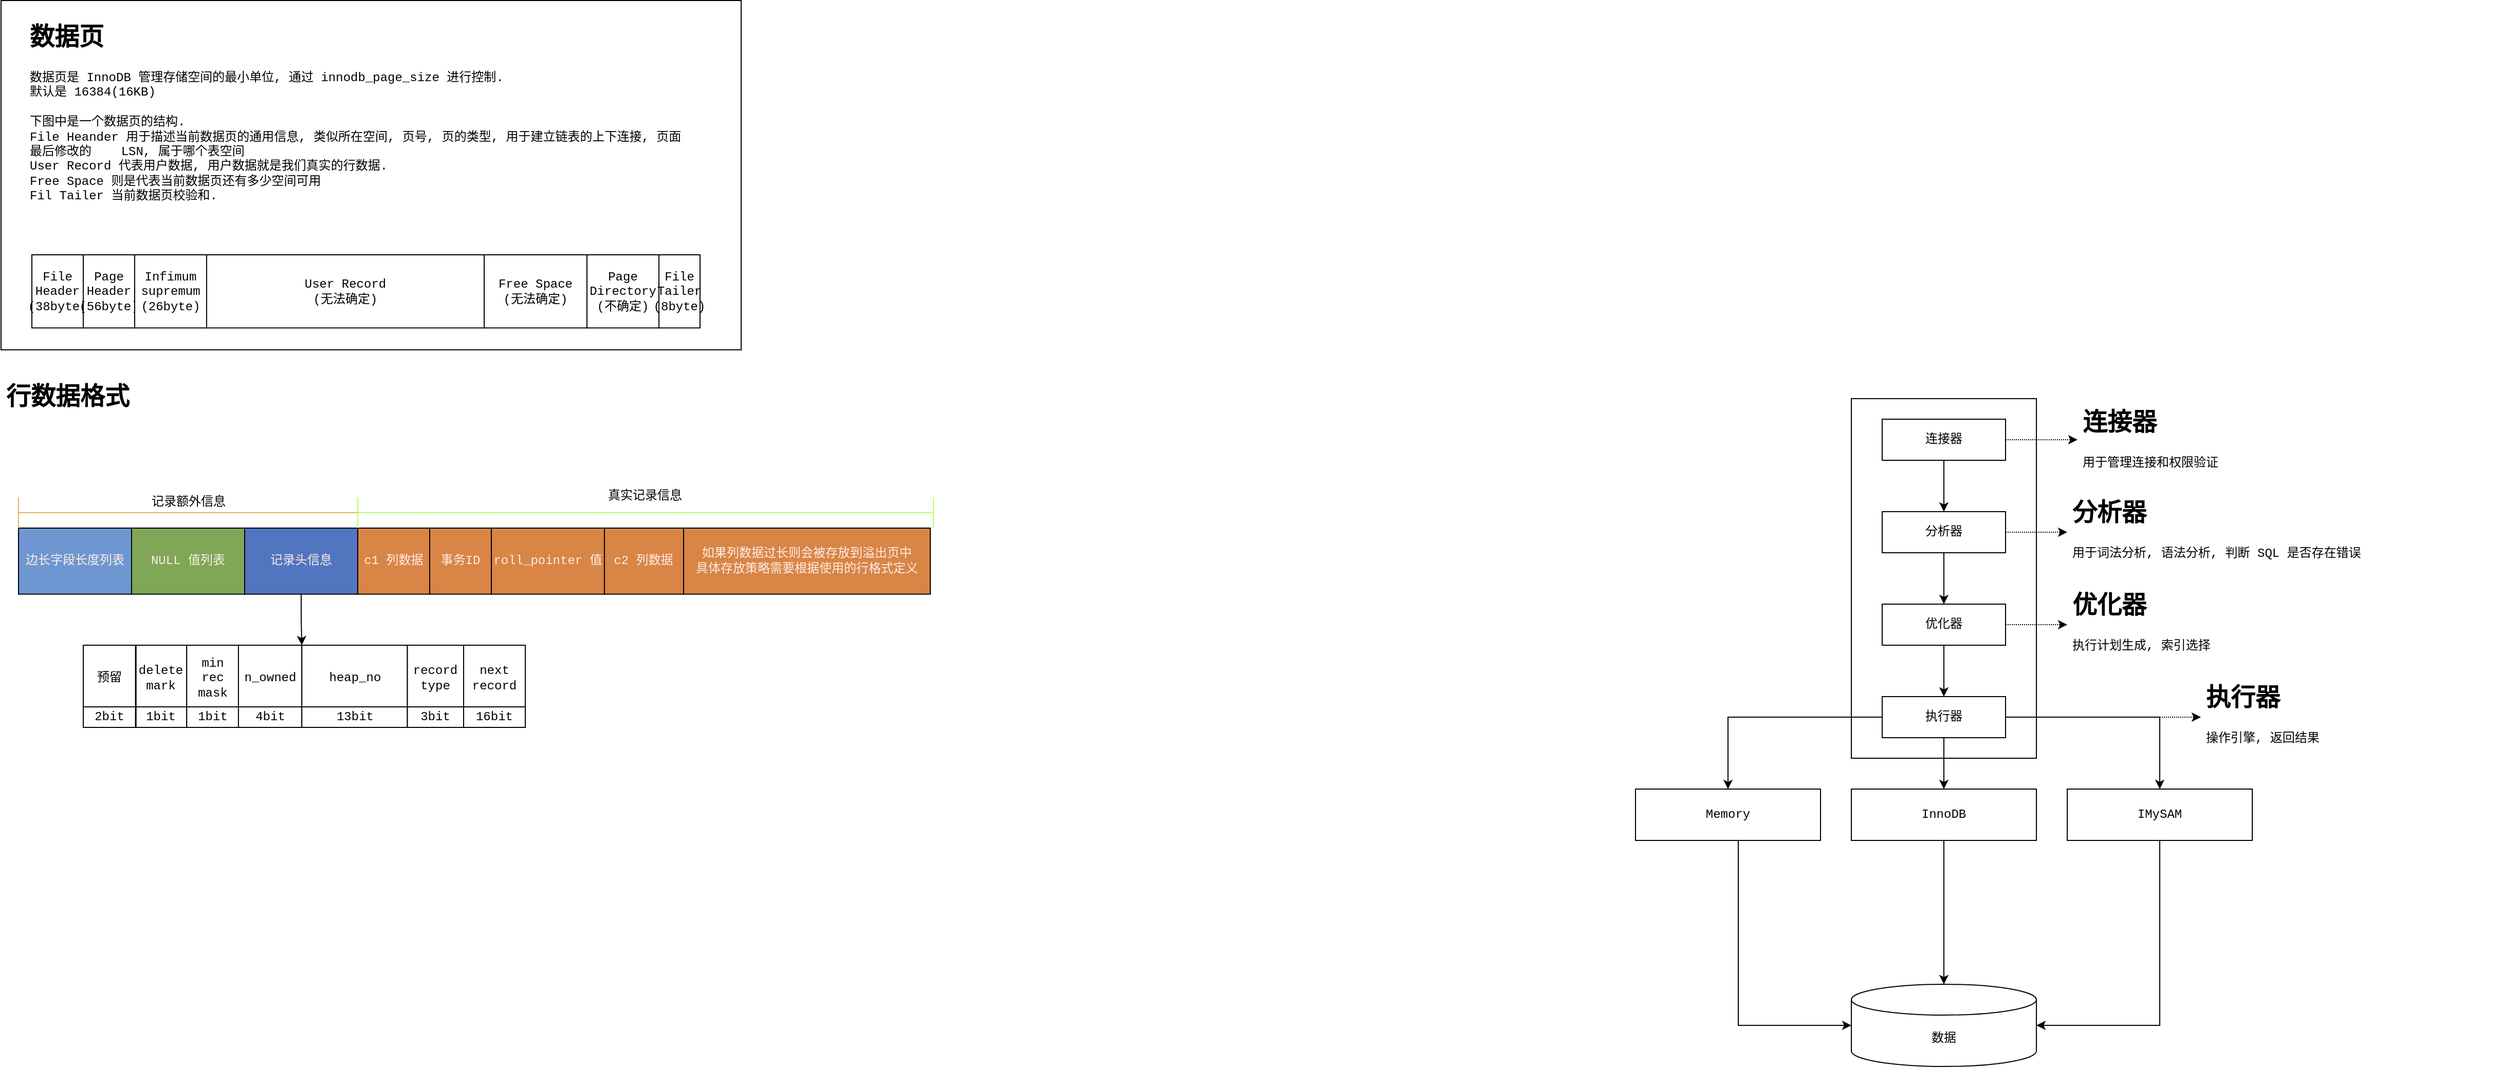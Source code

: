 <mxfile version="20.5.1" type="github">
  <diagram id="IUVNri6rh-2-FdHcO7aX" name="第 1 页">
    <mxGraphModel dx="3083" dy="2825" grid="1" gridSize="10" guides="1" tooltips="1" connect="1" arrows="1" fold="1" page="1" pageScale="1" pageWidth="850" pageHeight="1100" math="0" shadow="0">
      <root>
        <mxCell id="0" />
        <mxCell id="1" parent="0" />
        <mxCell id="YAavre0zh-Ue7fDhdw5P-1" value="" style="rounded=0;whiteSpace=wrap;html=1;fontFamily=Courier New;labelBackgroundColor=none;" vertex="1" parent="1">
          <mxGeometry x="110" y="280" width="180" height="350" as="geometry" />
        </mxCell>
        <mxCell id="YAavre0zh-Ue7fDhdw5P-8" style="edgeStyle=orthogonalEdgeStyle;rounded=0;orthogonalLoop=1;jettySize=auto;html=1;entryX=0.5;entryY=0;entryDx=0;entryDy=0;fontFamily=Courier New;labelBackgroundColor=none;" edge="1" parent="1" source="YAavre0zh-Ue7fDhdw5P-2" target="YAavre0zh-Ue7fDhdw5P-3">
          <mxGeometry relative="1" as="geometry" />
        </mxCell>
        <mxCell id="YAavre0zh-Ue7fDhdw5P-14" style="edgeStyle=orthogonalEdgeStyle;rounded=0;orthogonalLoop=1;jettySize=auto;html=1;dashed=1;dashPattern=1 1;fontFamily=Courier New;labelBackgroundColor=none;" edge="1" parent="1" source="YAavre0zh-Ue7fDhdw5P-2" target="YAavre0zh-Ue7fDhdw5P-17">
          <mxGeometry relative="1" as="geometry">
            <mxPoint x="330" y="320" as="targetPoint" />
          </mxGeometry>
        </mxCell>
        <mxCell id="YAavre0zh-Ue7fDhdw5P-2" value="连接器" style="rounded=0;whiteSpace=wrap;html=1;fontFamily=Courier New;labelBackgroundColor=none;" vertex="1" parent="1">
          <mxGeometry x="140" y="300" width="120" height="40" as="geometry" />
        </mxCell>
        <mxCell id="YAavre0zh-Ue7fDhdw5P-9" style="edgeStyle=orthogonalEdgeStyle;rounded=0;orthogonalLoop=1;jettySize=auto;html=1;entryX=0.5;entryY=0;entryDx=0;entryDy=0;fontFamily=Courier New;labelBackgroundColor=none;" edge="1" parent="1" source="YAavre0zh-Ue7fDhdw5P-3" target="YAavre0zh-Ue7fDhdw5P-4">
          <mxGeometry relative="1" as="geometry" />
        </mxCell>
        <mxCell id="YAavre0zh-Ue7fDhdw5P-16" style="edgeStyle=orthogonalEdgeStyle;rounded=0;orthogonalLoop=1;jettySize=auto;html=1;dashed=1;dashPattern=1 1;fontFamily=Courier New;labelBackgroundColor=none;" edge="1" parent="1" source="YAavre0zh-Ue7fDhdw5P-3" target="YAavre0zh-Ue7fDhdw5P-18">
          <mxGeometry relative="1" as="geometry">
            <mxPoint x="330" y="390" as="targetPoint" />
          </mxGeometry>
        </mxCell>
        <mxCell id="YAavre0zh-Ue7fDhdw5P-3" value="分析器" style="rounded=0;whiteSpace=wrap;html=1;fontFamily=Courier New;labelBackgroundColor=none;" vertex="1" parent="1">
          <mxGeometry x="140" y="390" width="120" height="40" as="geometry" />
        </mxCell>
        <mxCell id="YAavre0zh-Ue7fDhdw5P-10" style="edgeStyle=orthogonalEdgeStyle;rounded=0;orthogonalLoop=1;jettySize=auto;html=1;fontFamily=Courier New;labelBackgroundColor=none;" edge="1" parent="1" source="YAavre0zh-Ue7fDhdw5P-4" target="YAavre0zh-Ue7fDhdw5P-5">
          <mxGeometry relative="1" as="geometry" />
        </mxCell>
        <mxCell id="YAavre0zh-Ue7fDhdw5P-20" style="edgeStyle=orthogonalEdgeStyle;rounded=0;orthogonalLoop=1;jettySize=auto;html=1;dashed=1;dashPattern=1 1;fontFamily=Courier New;labelBackgroundColor=none;" edge="1" parent="1" source="YAavre0zh-Ue7fDhdw5P-4" target="YAavre0zh-Ue7fDhdw5P-19">
          <mxGeometry relative="1" as="geometry" />
        </mxCell>
        <mxCell id="YAavre0zh-Ue7fDhdw5P-4" value="优化器" style="rounded=0;whiteSpace=wrap;html=1;fontFamily=Courier New;labelBackgroundColor=none;" vertex="1" parent="1">
          <mxGeometry x="140" y="480" width="120" height="40" as="geometry" />
        </mxCell>
        <mxCell id="YAavre0zh-Ue7fDhdw5P-11" style="edgeStyle=orthogonalEdgeStyle;rounded=0;orthogonalLoop=1;jettySize=auto;html=1;entryX=0.5;entryY=0;entryDx=0;entryDy=0;fontFamily=Courier New;labelBackgroundColor=none;" edge="1" parent="1" source="YAavre0zh-Ue7fDhdw5P-5" target="YAavre0zh-Ue7fDhdw5P-7">
          <mxGeometry relative="1" as="geometry" />
        </mxCell>
        <mxCell id="YAavre0zh-Ue7fDhdw5P-24" style="edgeStyle=orthogonalEdgeStyle;rounded=0;orthogonalLoop=1;jettySize=auto;html=1;fontFamily=Courier New;labelBackgroundColor=none;" edge="1" parent="1" source="YAavre0zh-Ue7fDhdw5P-5" target="YAavre0zh-Ue7fDhdw5P-22">
          <mxGeometry relative="1" as="geometry" />
        </mxCell>
        <mxCell id="YAavre0zh-Ue7fDhdw5P-25" style="edgeStyle=orthogonalEdgeStyle;rounded=0;orthogonalLoop=1;jettySize=auto;html=1;dashed=1;dashPattern=1 1;fontFamily=Courier New;labelBackgroundColor=none;" edge="1" parent="1" source="YAavre0zh-Ue7fDhdw5P-5" target="YAavre0zh-Ue7fDhdw5P-21">
          <mxGeometry relative="1" as="geometry" />
        </mxCell>
        <mxCell id="YAavre0zh-Ue7fDhdw5P-27" style="edgeStyle=orthogonalEdgeStyle;rounded=0;orthogonalLoop=1;jettySize=auto;html=1;entryX=0.5;entryY=0;entryDx=0;entryDy=0;fontFamily=Courier New;labelBackgroundColor=none;" edge="1" parent="1" source="YAavre0zh-Ue7fDhdw5P-5" target="YAavre0zh-Ue7fDhdw5P-26">
          <mxGeometry relative="1" as="geometry" />
        </mxCell>
        <mxCell id="YAavre0zh-Ue7fDhdw5P-5" value="执行器" style="rounded=0;whiteSpace=wrap;html=1;fontFamily=Courier New;labelBackgroundColor=none;" vertex="1" parent="1">
          <mxGeometry x="140" y="570" width="120" height="40" as="geometry" />
        </mxCell>
        <mxCell id="YAavre0zh-Ue7fDhdw5P-6" value="数据" style="shape=cylinder3;whiteSpace=wrap;html=1;boundedLbl=1;backgroundOutline=1;size=15;fontFamily=Courier New;labelBackgroundColor=none;" vertex="1" parent="1">
          <mxGeometry x="110" y="850" width="180" height="80" as="geometry" />
        </mxCell>
        <mxCell id="YAavre0zh-Ue7fDhdw5P-12" style="edgeStyle=orthogonalEdgeStyle;rounded=0;orthogonalLoop=1;jettySize=auto;html=1;fontFamily=Courier New;labelBackgroundColor=none;" edge="1" parent="1" source="YAavre0zh-Ue7fDhdw5P-7" target="YAavre0zh-Ue7fDhdw5P-6">
          <mxGeometry relative="1" as="geometry" />
        </mxCell>
        <mxCell id="YAavre0zh-Ue7fDhdw5P-7" value="InnoDB" style="rounded=0;whiteSpace=wrap;html=1;fontFamily=Courier New;labelBackgroundColor=none;" vertex="1" parent="1">
          <mxGeometry x="110" y="660" width="180" height="50" as="geometry" />
        </mxCell>
        <mxCell id="YAavre0zh-Ue7fDhdw5P-17" value="&lt;h1&gt;连接器&lt;/h1&gt;&lt;div&gt;&lt;span style=&quot;text-align: center;&quot;&gt;用于管理连接和权限验证&lt;/span&gt;&lt;br&gt;&lt;/div&gt;" style="text;html=1;strokeColor=none;fillColor=none;spacing=5;spacingTop=-20;whiteSpace=wrap;overflow=hidden;rounded=0;labelBackgroundColor=none;fontFamily=Courier New;" vertex="1" parent="1">
          <mxGeometry x="330" y="285" width="160" height="70" as="geometry" />
        </mxCell>
        <mxCell id="YAavre0zh-Ue7fDhdw5P-18" value="&lt;h1&gt;分析器&lt;/h1&gt;&lt;div&gt;&lt;span style=&quot;text-align: center;&quot;&gt;用于词法分析, 语法分析, 判断 SQL 是否存在错误&lt;/span&gt;&lt;br&gt;&lt;/div&gt;" style="text;html=1;strokeColor=none;fillColor=none;spacing=5;spacingTop=-20;whiteSpace=wrap;overflow=hidden;rounded=0;labelBackgroundColor=none;fontFamily=Courier New;" vertex="1" parent="1">
          <mxGeometry x="320" y="372.5" width="290" height="75" as="geometry" />
        </mxCell>
        <mxCell id="YAavre0zh-Ue7fDhdw5P-19" value="&lt;h1&gt;优化器&lt;/h1&gt;&lt;div style=&quot;text-align: center;&quot;&gt;执行计划生成, 索引选择&lt;/div&gt;" style="text;html=1;strokeColor=none;fillColor=none;spacing=5;spacingTop=-20;whiteSpace=wrap;overflow=hidden;rounded=0;labelBackgroundColor=none;fontFamily=Courier New;" vertex="1" parent="1">
          <mxGeometry x="320" y="462.5" width="290" height="75" as="geometry" />
        </mxCell>
        <mxCell id="YAavre0zh-Ue7fDhdw5P-21" value="&lt;h1&gt;执行器&lt;/h1&gt;&lt;div style=&quot;text-align: center;&quot;&gt;操作引擎, 返回结果&lt;/div&gt;" style="text;html=1;strokeColor=none;fillColor=none;spacing=5;spacingTop=-20;whiteSpace=wrap;overflow=hidden;rounded=0;labelBackgroundColor=none;fontFamily=Courier New;" vertex="1" parent="1">
          <mxGeometry x="450" y="552.5" width="290" height="75" as="geometry" />
        </mxCell>
        <mxCell id="YAavre0zh-Ue7fDhdw5P-23" style="edgeStyle=orthogonalEdgeStyle;rounded=0;orthogonalLoop=1;jettySize=auto;html=1;fontFamily=Courier New;labelBackgroundColor=none;" edge="1" parent="1" source="YAavre0zh-Ue7fDhdw5P-22" target="YAavre0zh-Ue7fDhdw5P-6">
          <mxGeometry relative="1" as="geometry">
            <Array as="points">
              <mxPoint y="890" />
            </Array>
          </mxGeometry>
        </mxCell>
        <mxCell id="YAavre0zh-Ue7fDhdw5P-22" value="Memory" style="rounded=0;whiteSpace=wrap;html=1;fontFamily=Courier New;labelBackgroundColor=none;" vertex="1" parent="1">
          <mxGeometry x="-100" y="660" width="180" height="50" as="geometry" />
        </mxCell>
        <mxCell id="YAavre0zh-Ue7fDhdw5P-28" style="edgeStyle=orthogonalEdgeStyle;rounded=0;orthogonalLoop=1;jettySize=auto;html=1;fontFamily=Courier New;labelBackgroundColor=none;" edge="1" parent="1" source="YAavre0zh-Ue7fDhdw5P-26" target="YAavre0zh-Ue7fDhdw5P-6">
          <mxGeometry relative="1" as="geometry">
            <Array as="points">
              <mxPoint x="410" y="890" />
            </Array>
          </mxGeometry>
        </mxCell>
        <mxCell id="YAavre0zh-Ue7fDhdw5P-26" value="IMySAM" style="rounded=0;whiteSpace=wrap;html=1;fontFamily=Courier New;labelBackgroundColor=none;" vertex="1" parent="1">
          <mxGeometry x="320" y="660" width="180" height="50" as="geometry" />
        </mxCell>
        <mxCell id="YAavre0zh-Ue7fDhdw5P-31" value="" style="group;fontFamily=Courier New;labelBackgroundColor=none;" vertex="1" connectable="0" parent="1">
          <mxGeometry x="-1690" y="-107.5" width="1260" height="340" as="geometry" />
        </mxCell>
        <mxCell id="YAavre0zh-Ue7fDhdw5P-29" value="" style="rounded=0;whiteSpace=wrap;html=1;labelBackgroundColor=none;fontFamily=Courier New;" vertex="1" parent="YAavre0zh-Ue7fDhdw5P-31">
          <mxGeometry width="720" height="340" as="geometry" />
        </mxCell>
        <mxCell id="YAavre0zh-Ue7fDhdw5P-30" value="&lt;h1&gt;数据页&lt;/h1&gt;&lt;div&gt;数据页是 InnoDB 管理存储空间的最小单位, 通过 innodb_page_size 进行控制.&amp;nbsp;&lt;/div&gt;&lt;div&gt;默认是 16384(16KB)&lt;/div&gt;&lt;div&gt;&lt;br&gt;&lt;/div&gt;&lt;div&gt;下图中是一个数据页的结构.&lt;/div&gt;&lt;div&gt;File Heander 用于描述当前数据页的通用信息, 类似所在空间, 页号, 页的类型, 用于建立链表的上下连接, 页面最后修改的 &lt;span style=&quot;white-space: pre;&quot;&gt;	&lt;/span&gt;&lt;span style=&quot;white-space: pre;&quot;&gt;	&lt;/span&gt;&lt;span style=&quot;white-space: pre;&quot;&gt;	&lt;/span&gt;LSN, 属于哪个表空间&lt;/div&gt;&lt;div&gt;User Record 代表用户数据, 用户数据就是我们真实的行数据.&lt;/div&gt;&lt;div&gt;Free Space 则是代表当前数据页还有多少空间可用&lt;/div&gt;&lt;div&gt;Fil Tailer 当前数据页校验和.&lt;/div&gt;&lt;div&gt;&lt;br&gt;&lt;/div&gt;" style="text;html=1;strokeColor=none;fillColor=none;spacing=5;spacingTop=-20;whiteSpace=wrap;overflow=hidden;rounded=0;labelBackgroundColor=none;fontFamily=Courier New;" vertex="1" parent="YAavre0zh-Ue7fDhdw5P-31">
          <mxGeometry x="22.5" y="17.72" width="647.5" height="202.28" as="geometry" />
        </mxCell>
        <mxCell id="YAavre0zh-Ue7fDhdw5P-50" value="" style="group;fontFamily=Courier New;labelBackgroundColor=none;" vertex="1" connectable="0" parent="YAavre0zh-Ue7fDhdw5P-31">
          <mxGeometry x="30" y="247.5" width="650" height="71.17" as="geometry" />
        </mxCell>
        <mxCell id="YAavre0zh-Ue7fDhdw5P-32" value="File&lt;br&gt;Header&lt;br&gt;(38byte)" style="rounded=0;whiteSpace=wrap;html=1;labelBackgroundColor=none;fontFamily=Courier New;" vertex="1" parent="YAavre0zh-Ue7fDhdw5P-50">
          <mxGeometry width="50" height="71.17" as="geometry" />
        </mxCell>
        <mxCell id="YAavre0zh-Ue7fDhdw5P-33" value="Page&lt;br&gt;Header&lt;br&gt;(56byte)" style="rounded=0;whiteSpace=wrap;html=1;labelBackgroundColor=none;fontFamily=Courier New;" vertex="1" parent="YAavre0zh-Ue7fDhdw5P-50">
          <mxGeometry x="50" width="50" height="71.17" as="geometry" />
        </mxCell>
        <mxCell id="YAavre0zh-Ue7fDhdw5P-39" value="Infimum&lt;br&gt;supremum&lt;br&gt;(26byte)" style="rounded=0;whiteSpace=wrap;html=1;labelBackgroundColor=none;fontFamily=Courier New;" vertex="1" parent="YAavre0zh-Ue7fDhdw5P-50">
          <mxGeometry x="100" width="70" height="71.17" as="geometry" />
        </mxCell>
        <mxCell id="YAavre0zh-Ue7fDhdw5P-46" value="User Record&lt;br&gt;(无法确定)" style="rounded=0;whiteSpace=wrap;html=1;labelBackgroundColor=none;fontFamily=Courier New;" vertex="1" parent="YAavre0zh-Ue7fDhdw5P-50">
          <mxGeometry x="170" width="270" height="71.17" as="geometry" />
        </mxCell>
        <mxCell id="YAavre0zh-Ue7fDhdw5P-47" value="Free Space&lt;br&gt;(无法确定)" style="rounded=0;whiteSpace=wrap;html=1;labelBackgroundColor=none;fontFamily=Courier New;" vertex="1" parent="YAavre0zh-Ue7fDhdw5P-50">
          <mxGeometry x="440" width="100" height="71.17" as="geometry" />
        </mxCell>
        <mxCell id="YAavre0zh-Ue7fDhdw5P-48" value="Page&lt;br&gt;Directory&lt;br&gt;(不确定)" style="rounded=0;whiteSpace=wrap;html=1;labelBackgroundColor=none;fontFamily=Courier New;" vertex="1" parent="YAavre0zh-Ue7fDhdw5P-50">
          <mxGeometry x="540" width="70" height="71.17" as="geometry" />
        </mxCell>
        <mxCell id="YAavre0zh-Ue7fDhdw5P-49" value="File&lt;br&gt;Tailer&lt;br&gt;(8byte)" style="rounded=0;whiteSpace=wrap;html=1;labelBackgroundColor=none;fontFamily=Courier New;" vertex="1" parent="YAavre0zh-Ue7fDhdw5P-50">
          <mxGeometry x="610" width="40" height="71.17" as="geometry" />
        </mxCell>
        <mxCell id="YAavre0zh-Ue7fDhdw5P-98" value="" style="group" vertex="1" connectable="0" parent="1">
          <mxGeometry x="-1690" y="260" width="950" height="380" as="geometry" />
        </mxCell>
        <mxCell id="YAavre0zh-Ue7fDhdw5P-96" value="&lt;h1&gt;行数据格式&lt;/h1&gt;" style="text;html=1;strokeColor=none;fillColor=default;spacing=5;spacingTop=-20;whiteSpace=wrap;overflow=hidden;rounded=0;labelBackgroundColor=none;fontFamily=Courier New;fontColor=#000000;" vertex="1" parent="YAavre0zh-Ue7fDhdw5P-98">
          <mxGeometry width="950" height="380" as="geometry" />
        </mxCell>
        <mxCell id="YAavre0zh-Ue7fDhdw5P-97" value="" style="group" vertex="1" connectable="0" parent="YAavre0zh-Ue7fDhdw5P-98">
          <mxGeometry x="17" y="100" width="890" height="240" as="geometry" />
        </mxCell>
        <mxCell id="YAavre0zh-Ue7fDhdw5P-81" value="" style="group" vertex="1" connectable="0" parent="YAavre0zh-Ue7fDhdw5P-97">
          <mxGeometry width="890" height="110.29" as="geometry" />
        </mxCell>
        <mxCell id="YAavre0zh-Ue7fDhdw5P-59" value="边长字段长度列表" style="rounded=0;whiteSpace=wrap;html=1;labelBackgroundColor=none;fillColor=#6e97d1;fontFamily=Courier New;fontColor=#FFECE6;" vertex="1" parent="YAavre0zh-Ue7fDhdw5P-81">
          <mxGeometry y="46.0" width="110" height="64.29" as="geometry" />
        </mxCell>
        <mxCell id="YAavre0zh-Ue7fDhdw5P-60" value="NULL 值列表" style="rounded=0;whiteSpace=wrap;html=1;labelBackgroundColor=none;fontFamily=Courier New;fillColor=#7fa756;fontColor=#FFECE6;" vertex="1" parent="YAavre0zh-Ue7fDhdw5P-81">
          <mxGeometry x="110" y="46.0" width="110" height="64.29" as="geometry" />
        </mxCell>
        <mxCell id="YAavre0zh-Ue7fDhdw5P-61" value="记录头信息" style="rounded=0;whiteSpace=wrap;html=1;labelBackgroundColor=none;fontFamily=Courier New;fillColor=#5275c0;fontColor=#FFECE6;" vertex="1" parent="YAavre0zh-Ue7fDhdw5P-81">
          <mxGeometry x="220" y="46.0" width="110" height="64.29" as="geometry" />
        </mxCell>
        <mxCell id="YAavre0zh-Ue7fDhdw5P-62" value="c1 列数据&lt;span style=&quot;font-size: 0px; text-align: start;&quot;&gt;%3CmxGraphModel%3E%3Croot%3E%3CmxCell%20id%3D%220%22%2F%3E%3CmxCell%20id%3D%221%22%20parent%3D%220%22%2F%3E%3CmxCell%20id%3D%222%22%20value%3D%22%E8%AE%B0%E5%BD%95%E5%A4%B4%E4%BF%A1%E6%81%AF%22%20style%3D%22rounded%3D0%3BwhiteSpace%3Dwrap%3Bhtml%3D1%3BlabelBackgroundColor%3D%23FFFFFF%3B%22%20vertex%3D%221%22%20parent%3D%221%22%3E%3CmxGeometry%20x%3D%22-1430%22%20y%3D%22415.71%22%20width%3D%22110%22%20height%3D%2264.29%22%20as%3D%22geometry%22%2F%3E%3C%2FmxCell%3E%3C%2Froot%3E%3C%2FmxGraphModel%3E&lt;/span&gt;" style="rounded=0;whiteSpace=wrap;html=1;labelBackgroundColor=none;fontFamily=Courier New;fillColor=#d88546;fontColor=#FFECE6;" vertex="1" parent="YAavre0zh-Ue7fDhdw5P-81">
          <mxGeometry x="330" y="46" width="70" height="64.29" as="geometry" />
        </mxCell>
        <mxCell id="YAavre0zh-Ue7fDhdw5P-63" value="c2 列数据&lt;span style=&quot;font-size: 0px; text-align: start;&quot;&gt;%3CmxGraphModel%3E%3Croot%3E%3CmxCell%20id%3D%220%22%2F%3E%3CmxCell%20id%3D%221%22%20parent%3D%220%22%2F%3E%3CmxCell%20id%3D%222%22%20value%3D%22%E8%AE%B0%E5%BD%95%E5%A4%B4%E4%BF%A1%E6%81%AF%22%20style%3D%22rounded%3D0%3BwhiteSpace%3Dwrap%3Bhtml%3D1%3BlabelBackgroundColor%3D%23FFFFFF%3B%22%20vertex%3D%221%22%20parent%3D%221%22%3E%3CmxGeometry%20x%3D%22-1430%22%20y%3D%22415.71%22%20width%3D%22110%22%20height%3D%2264.29%22%20as%3D%22geometry%22%2F%3E%3C%2FmxCell%3E%3C%2Froot%3E%3C%2FmxGraphModel%3E&lt;/span&gt;" style="rounded=0;whiteSpace=wrap;html=1;labelBackgroundColor=none;fontFamily=Courier New;fillColor=#D88546;fontColor=#FFECE6;" vertex="1" parent="YAavre0zh-Ue7fDhdw5P-81">
          <mxGeometry x="569" y="46" width="78" height="64.29" as="geometry" />
        </mxCell>
        <mxCell id="YAavre0zh-Ue7fDhdw5P-64" value="事务ID&lt;span style=&quot;font-size: 0px; text-align: start;&quot;&gt;%3CmxGraphModel%3E%3Croot%3E%3CmxCell%20id%3D%220%22%2F%3E%3CmxCell%20id%3D%221%22%20parent%3D%220%22%2F%3E%3CmxCell%20id%3D%222%22%20value%3D%22c2%20%E5%88%97%E6%95%B0%E6%8D%AE%26lt%3Bspan%20style%3D%26quot%3Bcolor%3A%20rgba(0%2C%200%2C%200%2C%200)%3B%20font-family%3A%20monospace%3B%20font-size%3A%200px%3B%20text-align%3A%20start%3B%20background-color%3A%20rgb(248%2C%20249%2C%20250)%3B%26quot%3B%26gt%3B%253CmxGraphModel%253E%253Croot%253E%253CmxCell%2520id%253D%25220%2522%252F%253E%253CmxCell%2520id%253D%25221%2522%2520parent%253D%25220%2522%252F%253E%253CmxCell%2520id%253D%25222%2522%2520value%253D%2522%25E8%25AE%25B0%25E5%25BD%2595%25E5%25A4%25B4%25E4%25BF%25A1%25E6%2581%25AF%2522%2520style%253D%2522rounded%253D0%253BwhiteSpace%253Dwrap%253Bhtml%253D1%253BlabelBackgroundColor%253D%2523FFFFFF%253B%2522%2520vertex%253D%25221%2522%2520parent%253D%25221%2522%253E%253CmxGeometry%2520x%253D%2522-1430%2522%2520y%253D%2522415.71%2522%2520width%253D%2522110%2522%2520height%253D%252264.29%2522%2520as%253D%2522geometry%2522%252F%253E%253C%252FmxCell%253E%253C%252Froot%253E%253C%252FmxGraphModel%253E%26lt%3B%2Fspan%26gt%3B%22%20style%3D%22rounded%3D0%3BwhiteSpace%3Dwrap%3Bhtml%3D1%3BlabelBackgroundColor%3D%23FFFFFF%3B%22%20vertex%3D%221%22%20parent%3D%221%22%3E%3CmxGeometry%20x%3D%22-1160%22%20y%3D%22415.71%22%20width%3D%2260%22%20height%3D%2264.29%22%20as%3D%22geometry%22%2F%3E%3C%2FmxCell%3E%3C%2Froot%3E%3C%2FmxGraphModel%3E&lt;/span&gt;" style="rounded=0;whiteSpace=wrap;html=1;labelBackgroundColor=none;fontFamily=Courier New;fillColor=#D88546;fontColor=#FFECE6;" vertex="1" parent="YAavre0zh-Ue7fDhdw5P-81">
          <mxGeometry x="400" y="46.0" width="60" height="64.29" as="geometry" />
        </mxCell>
        <mxCell id="YAavre0zh-Ue7fDhdw5P-65" value="roll_pointer 值" style="rounded=0;whiteSpace=wrap;html=1;labelBackgroundColor=none;fontFamily=Courier New;fillColor=#D88546;fontColor=#FFECE6;" vertex="1" parent="YAavre0zh-Ue7fDhdw5P-81">
          <mxGeometry x="460" y="46" width="110" height="64.29" as="geometry" />
        </mxCell>
        <mxCell id="YAavre0zh-Ue7fDhdw5P-66" value="如果列数据过长则会被存放到溢出页中&lt;br&gt;具体存放策略需要根据使用的行格式定义" style="rounded=0;whiteSpace=wrap;html=1;labelBackgroundColor=none;fontFamily=Courier New;fillColor=#D88546;fontColor=#FFECE6;" vertex="1" parent="YAavre0zh-Ue7fDhdw5P-81">
          <mxGeometry x="647" y="46.0" width="240" height="64.29" as="geometry" />
        </mxCell>
        <mxCell id="YAavre0zh-Ue7fDhdw5P-71" value="记录额外信息" style="text;html=1;align=center;verticalAlign=middle;whiteSpace=wrap;rounded=0;labelBackgroundColor=none;fontFamily=Courier New;" vertex="1" parent="YAavre0zh-Ue7fDhdw5P-81">
          <mxGeometry x="127.5" y="6" width="75" height="30" as="geometry" />
        </mxCell>
        <mxCell id="YAavre0zh-Ue7fDhdw5P-75" value="" style="shape=crossbar;whiteSpace=wrap;html=1;rounded=1;labelBackgroundColor=none;fillColor=#fff2cc;strokeColor=#d6b656;fontFamily=Courier New;" vertex="1" parent="YAavre0zh-Ue7fDhdw5P-81">
          <mxGeometry y="16" width="330" height="30" as="geometry" />
        </mxCell>
        <mxCell id="YAavre0zh-Ue7fDhdw5P-78" value="" style="shape=crossbar;whiteSpace=wrap;html=1;rounded=1;labelBackgroundColor=none;fillColor=#fff2cc;strokeColor=#B3FF66;fontFamily=Courier New;" vertex="1" parent="YAavre0zh-Ue7fDhdw5P-81">
          <mxGeometry x="330" y="16" width="560" height="30" as="geometry" />
        </mxCell>
        <mxCell id="YAavre0zh-Ue7fDhdw5P-79" value="真实记录信息" style="text;html=1;align=center;verticalAlign=middle;whiteSpace=wrap;rounded=0;labelBackgroundColor=none;fontFamily=Courier New;" vertex="1" parent="YAavre0zh-Ue7fDhdw5P-81">
          <mxGeometry x="572" width="75" height="30" as="geometry" />
        </mxCell>
        <mxCell id="YAavre0zh-Ue7fDhdw5P-82" style="edgeStyle=orthogonalEdgeStyle;rounded=0;orthogonalLoop=1;jettySize=auto;html=1;labelBackgroundColor=none;fontFamily=Courier New;fontColor=#FFECE6;entryX=1;entryY=0;entryDx=0;entryDy=0;" edge="1" parent="YAavre0zh-Ue7fDhdw5P-97" source="YAavre0zh-Ue7fDhdw5P-61" target="YAavre0zh-Ue7fDhdw5P-55">
          <mxGeometry relative="1" as="geometry">
            <mxPoint x="275" y="200" as="targetPoint" />
          </mxGeometry>
        </mxCell>
        <mxCell id="YAavre0zh-Ue7fDhdw5P-94" value="" style="group" vertex="1" connectable="0" parent="YAavre0zh-Ue7fDhdw5P-97">
          <mxGeometry x="63" y="160" width="430" height="80" as="geometry" />
        </mxCell>
        <mxCell id="YAavre0zh-Ue7fDhdw5P-53" value="delete&lt;br&gt;mark" style="rounded=0;whiteSpace=wrap;html=1;labelBackgroundColor=none;fontFamily=Courier New;container=0;" vertex="1" parent="YAavre0zh-Ue7fDhdw5P-94">
          <mxGeometry x="51.33" y="0.004" width="49.306" height="64.281" as="geometry" />
        </mxCell>
        <mxCell id="YAavre0zh-Ue7fDhdw5P-54" value="min rec&lt;br&gt;mask" style="rounded=0;whiteSpace=wrap;html=1;labelBackgroundColor=none;fontFamily=Courier New;container=0;" vertex="1" parent="YAavre0zh-Ue7fDhdw5P-94">
          <mxGeometry x="100.636" width="50.333" height="64.286" as="geometry" />
        </mxCell>
        <mxCell id="YAavre0zh-Ue7fDhdw5P-52" value="预留" style="rounded=0;whiteSpace=wrap;html=1;labelBackgroundColor=none;fontFamily=Courier New;container=0;" vertex="1" parent="YAavre0zh-Ue7fDhdw5P-94">
          <mxGeometry width="50.82" height="64.29" as="geometry" />
        </mxCell>
        <mxCell id="YAavre0zh-Ue7fDhdw5P-55" value="n_owned" style="rounded=0;whiteSpace=wrap;html=1;labelBackgroundColor=none;fontFamily=Courier New;container=0;" vertex="1" parent="YAavre0zh-Ue7fDhdw5P-94">
          <mxGeometry x="150.969" width="61.633" height="64.286" as="geometry" />
        </mxCell>
        <mxCell id="YAavre0zh-Ue7fDhdw5P-56" value="heap_no" style="rounded=0;whiteSpace=wrap;html=1;labelBackgroundColor=none;fontFamily=Courier New;container=0;" vertex="1" parent="YAavre0zh-Ue7fDhdw5P-94">
          <mxGeometry x="212.602" y="0.004" width="102.721" height="64.281" as="geometry" />
        </mxCell>
        <mxCell id="YAavre0zh-Ue7fDhdw5P-57" value="record&lt;br&gt;type" style="rounded=0;whiteSpace=wrap;html=1;labelBackgroundColor=none;fontFamily=Courier New;container=0;" vertex="1" parent="YAavre0zh-Ue7fDhdw5P-94">
          <mxGeometry x="315.32" width="54.68" height="64.29" as="geometry" />
        </mxCell>
        <mxCell id="YAavre0zh-Ue7fDhdw5P-58" value="next&lt;br&gt;record" style="rounded=0;whiteSpace=wrap;html=1;labelBackgroundColor=none;fontFamily=Courier New;container=0;" vertex="1" parent="YAavre0zh-Ue7fDhdw5P-94">
          <mxGeometry x="370" width="60" height="64.28" as="geometry" />
        </mxCell>
        <mxCell id="YAavre0zh-Ue7fDhdw5P-85" value="1bit" style="rounded=0;whiteSpace=wrap;html=1;labelBackgroundColor=none;fontFamily=Courier New;container=0;" vertex="1" parent="YAavre0zh-Ue7fDhdw5P-94">
          <mxGeometry x="51.33" y="60.001" width="49.306" height="19.997" as="geometry" />
        </mxCell>
        <mxCell id="YAavre0zh-Ue7fDhdw5P-86" value="1bit" style="rounded=0;whiteSpace=wrap;html=1;labelBackgroundColor=none;fontFamily=Courier New;container=0;" vertex="1" parent="YAavre0zh-Ue7fDhdw5P-94">
          <mxGeometry x="100.636" y="60" width="50.333" height="19.999" as="geometry" />
        </mxCell>
        <mxCell id="YAavre0zh-Ue7fDhdw5P-87" value="2bit" style="rounded=0;whiteSpace=wrap;html=1;labelBackgroundColor=none;fontFamily=Courier New;container=0;" vertex="1" parent="YAavre0zh-Ue7fDhdw5P-94">
          <mxGeometry y="60" width="50.82" height="20.0" as="geometry" />
        </mxCell>
        <mxCell id="YAavre0zh-Ue7fDhdw5P-88" value="4bit" style="rounded=0;whiteSpace=wrap;html=1;labelBackgroundColor=none;fontFamily=Courier New;container=0;" vertex="1" parent="YAavre0zh-Ue7fDhdw5P-94">
          <mxGeometry x="150.969" y="60" width="61.633" height="19.999" as="geometry" />
        </mxCell>
        <mxCell id="YAavre0zh-Ue7fDhdw5P-89" value="13bit" style="rounded=0;whiteSpace=wrap;html=1;labelBackgroundColor=none;fontFamily=Courier New;container=0;" vertex="1" parent="YAavre0zh-Ue7fDhdw5P-94">
          <mxGeometry x="212.602" y="60.001" width="102.721" height="19.997" as="geometry" />
        </mxCell>
        <mxCell id="YAavre0zh-Ue7fDhdw5P-90" value="3bit" style="rounded=0;whiteSpace=wrap;html=1;labelBackgroundColor=none;fontFamily=Courier New;container=0;" vertex="1" parent="YAavre0zh-Ue7fDhdw5P-94">
          <mxGeometry x="315.32" y="60" width="54.68" height="20.0" as="geometry" />
        </mxCell>
        <mxCell id="YAavre0zh-Ue7fDhdw5P-91" value="16bit" style="rounded=0;whiteSpace=wrap;html=1;labelBackgroundColor=none;fontFamily=Courier New;container=0;" vertex="1" parent="YAavre0zh-Ue7fDhdw5P-94">
          <mxGeometry x="370" y="60" width="60" height="19.997" as="geometry" />
        </mxCell>
      </root>
    </mxGraphModel>
  </diagram>
</mxfile>
